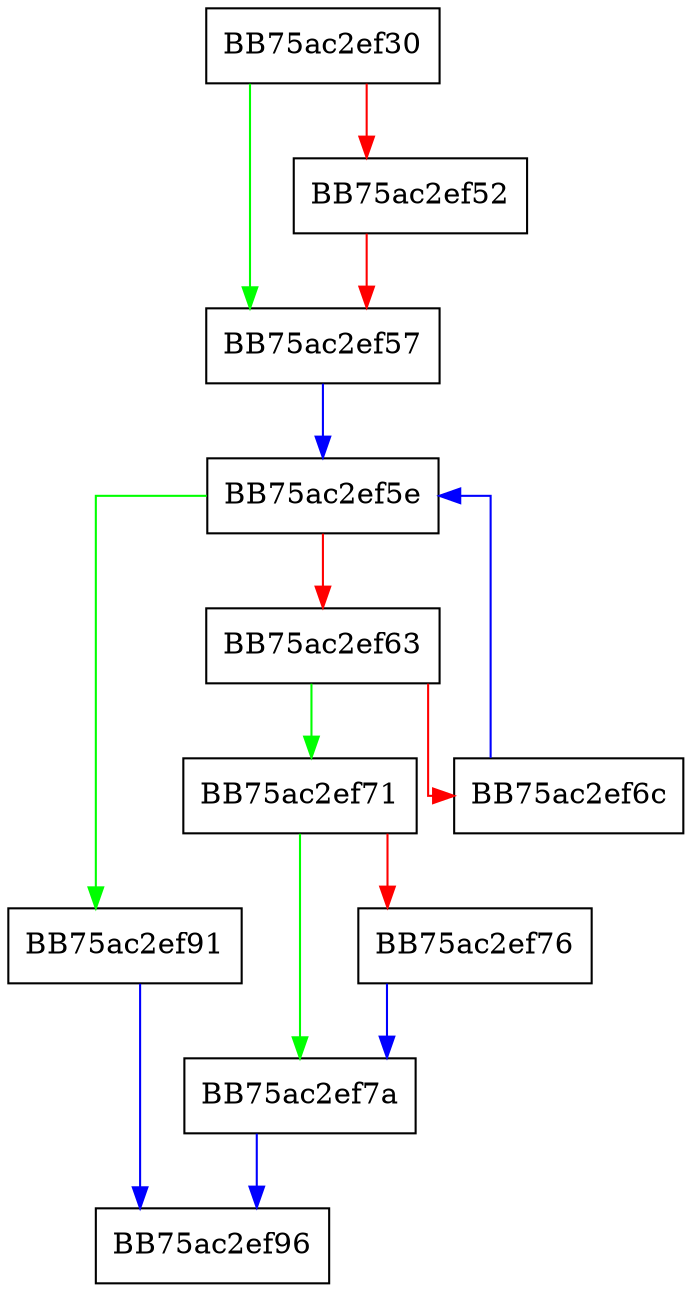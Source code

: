 digraph GetPartitionInfo {
  node [shape="box"];
  graph [splines=ortho];
  BB75ac2ef30 -> BB75ac2ef57 [color="green"];
  BB75ac2ef30 -> BB75ac2ef52 [color="red"];
  BB75ac2ef52 -> BB75ac2ef57 [color="red"];
  BB75ac2ef57 -> BB75ac2ef5e [color="blue"];
  BB75ac2ef5e -> BB75ac2ef91 [color="green"];
  BB75ac2ef5e -> BB75ac2ef63 [color="red"];
  BB75ac2ef63 -> BB75ac2ef71 [color="green"];
  BB75ac2ef63 -> BB75ac2ef6c [color="red"];
  BB75ac2ef6c -> BB75ac2ef5e [color="blue"];
  BB75ac2ef71 -> BB75ac2ef7a [color="green"];
  BB75ac2ef71 -> BB75ac2ef76 [color="red"];
  BB75ac2ef76 -> BB75ac2ef7a [color="blue"];
  BB75ac2ef7a -> BB75ac2ef96 [color="blue"];
  BB75ac2ef91 -> BB75ac2ef96 [color="blue"];
}